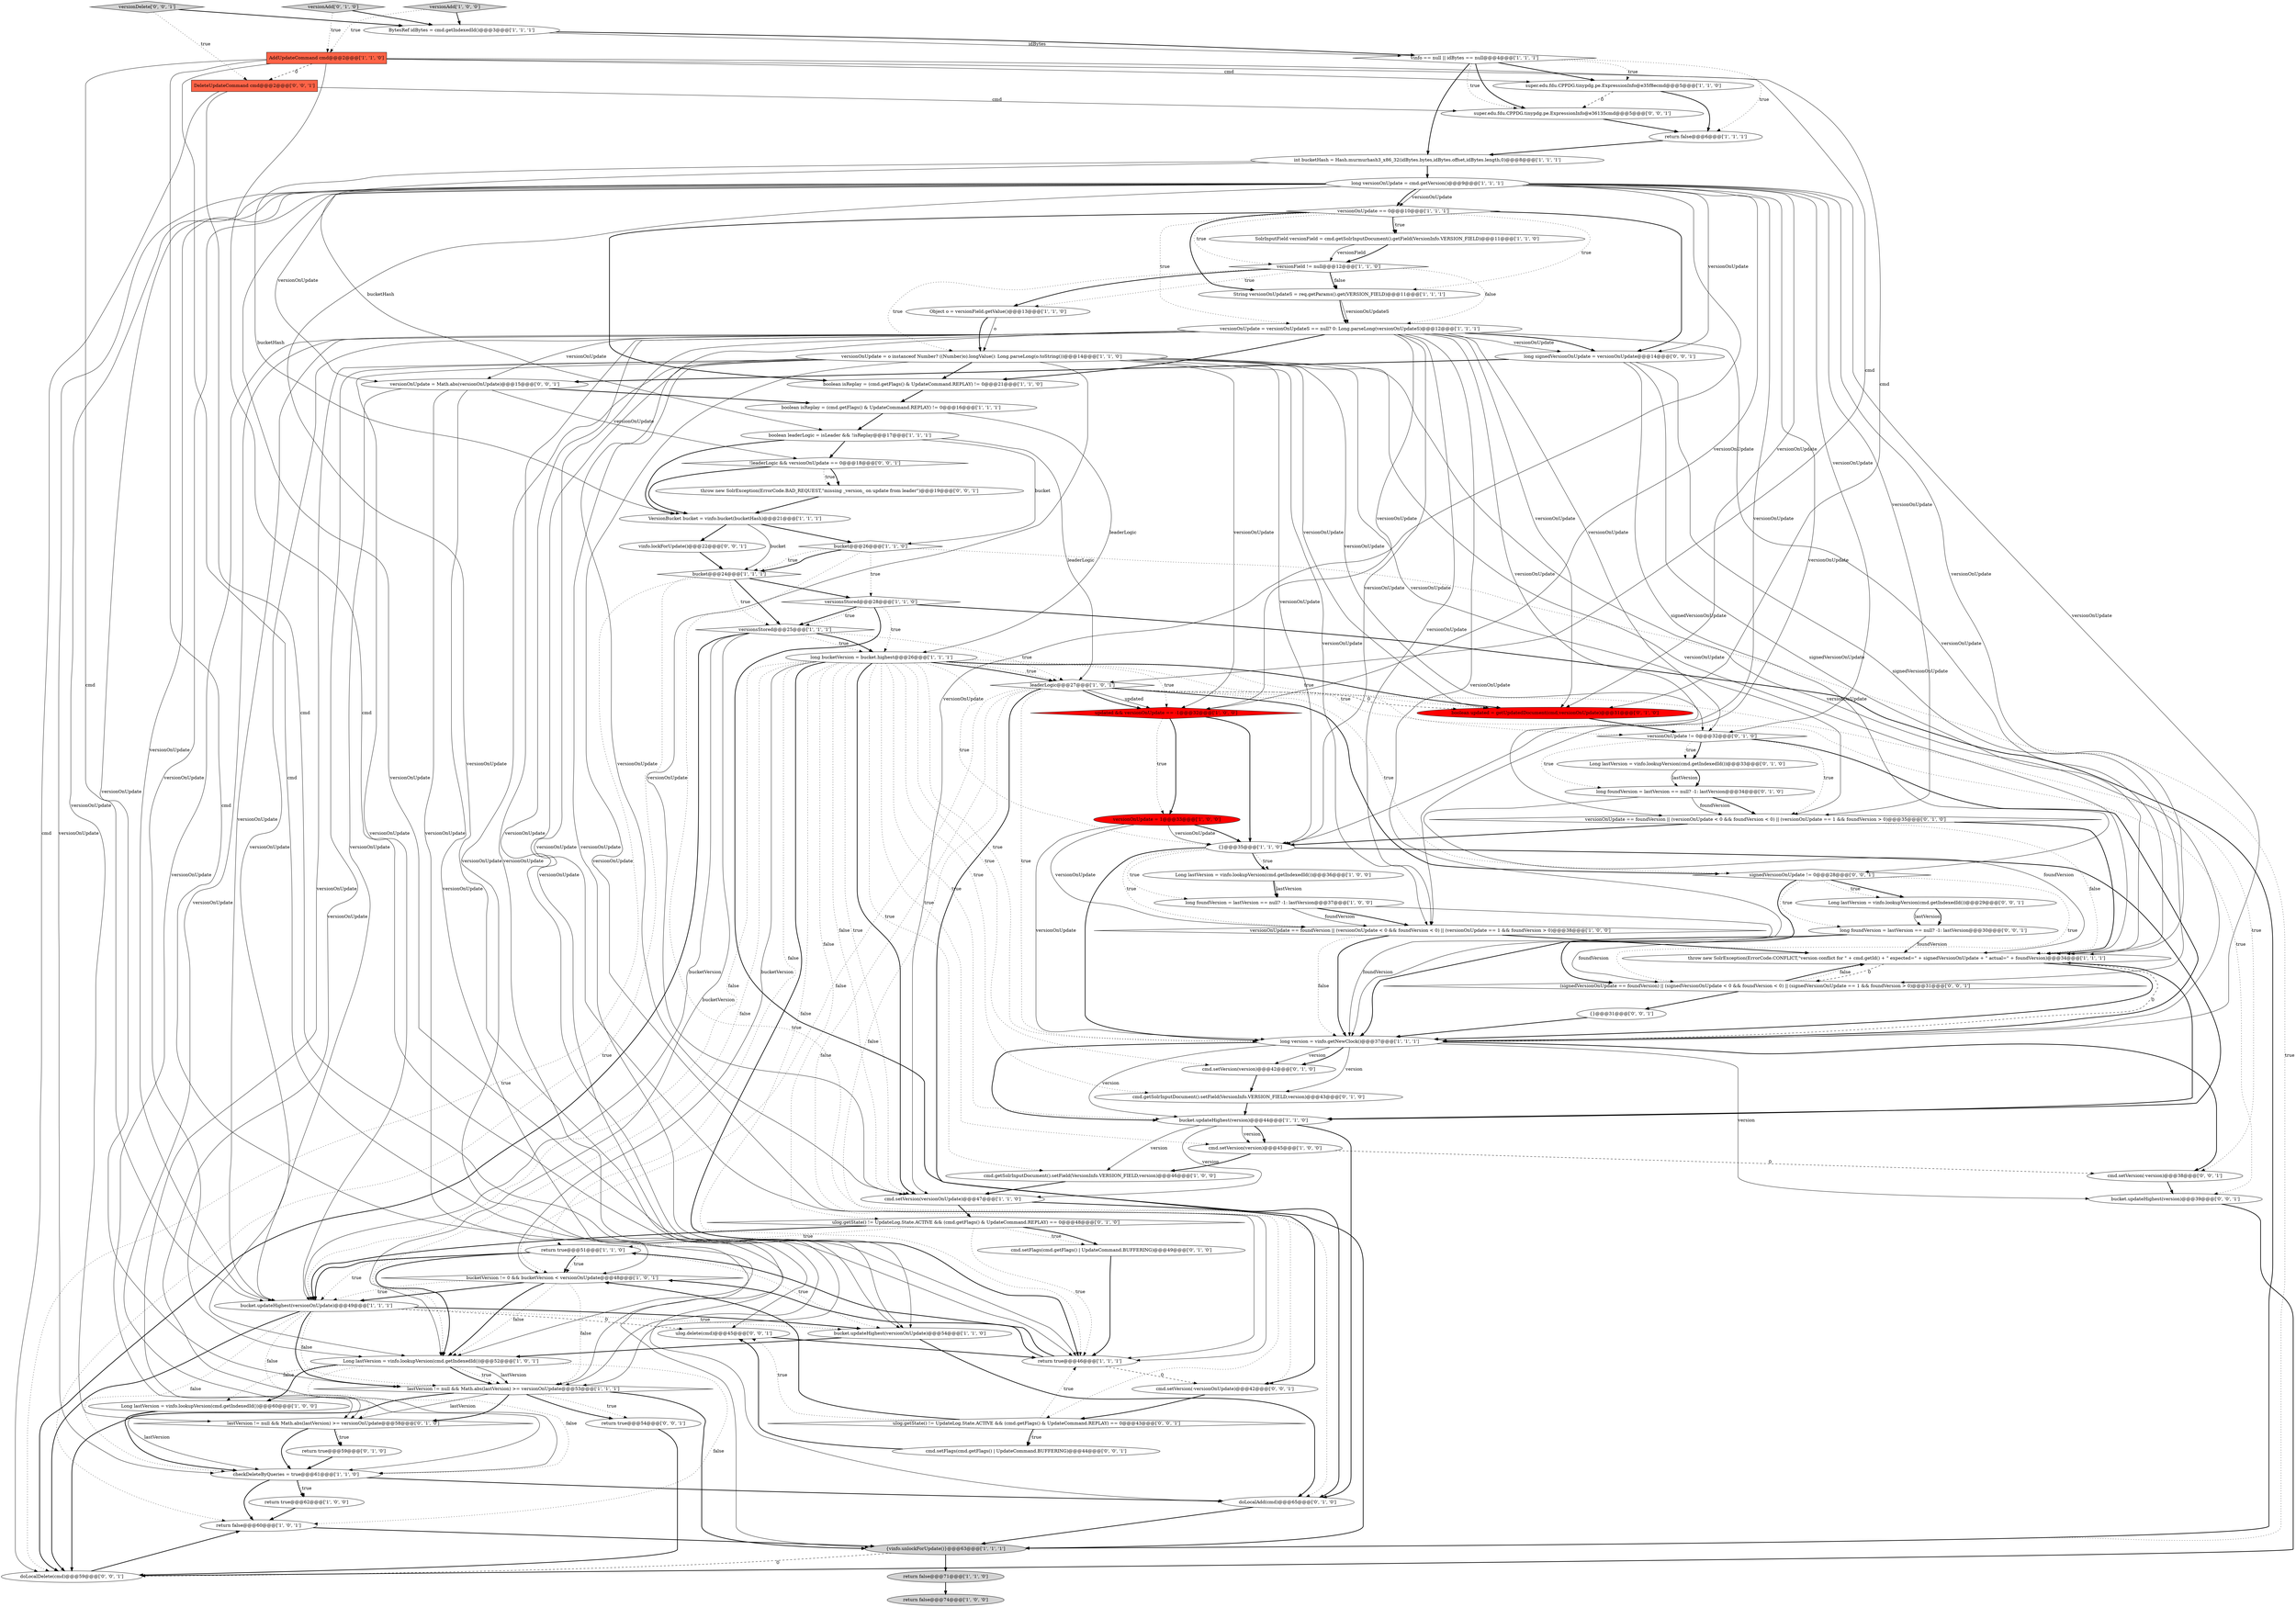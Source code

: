 digraph {
83 [style = filled, label = "!leaderLogic && versionOnUpdate == 0@@@18@@@['0', '0', '1']", fillcolor = white, shape = diamond image = "AAA0AAABBB3BBB"];
40 [style = filled, label = "Object o = versionField.getValue()@@@13@@@['1', '1', '0']", fillcolor = white, shape = ellipse image = "AAA0AAABBB1BBB"];
62 [style = filled, label = "versionOnUpdate != 0@@@32@@@['0', '1', '0']", fillcolor = white, shape = diamond image = "AAA0AAABBB2BBB"];
79 [style = filled, label = "versionOnUpdate = Math.abs(versionOnUpdate)@@@15@@@['0', '0', '1']", fillcolor = white, shape = ellipse image = "AAA0AAABBB3BBB"];
19 [style = filled, label = "Long lastVersion = vinfo.lookupVersion(cmd.getIndexedId())@@@36@@@['1', '0', '0']", fillcolor = white, shape = ellipse image = "AAA0AAABBB1BBB"];
41 [style = filled, label = "return false@@@74@@@['1', '0', '0']", fillcolor = lightgray, shape = ellipse image = "AAA0AAABBB1BBB"];
39 [style = filled, label = "super.edu.fdu.CPPDG.tinypdg.pe.ExpressionInfo@e35f8ecmd@@@5@@@['1', '1', '0']", fillcolor = white, shape = ellipse image = "AAA0AAABBB1BBB"];
66 [style = filled, label = "long foundVersion = lastVersion == null? -1: lastVersion@@@30@@@['0', '0', '1']", fillcolor = white, shape = ellipse image = "AAA0AAABBB3BBB"];
2 [style = filled, label = "BytesRef idBytes = cmd.getIndexedId()@@@3@@@['1', '1', '1']", fillcolor = white, shape = ellipse image = "AAA0AAABBB1BBB"];
16 [style = filled, label = "versionOnUpdate = 1@@@33@@@['1', '0', '0']", fillcolor = red, shape = ellipse image = "AAA1AAABBB1BBB"];
13 [style = filled, label = "versionOnUpdate == 0@@@10@@@['1', '1', '1']", fillcolor = white, shape = diamond image = "AAA0AAABBB1BBB"];
42 [style = filled, label = "updated && versionOnUpdate == -1@@@32@@@['1', '0', '0']", fillcolor = red, shape = diamond image = "AAA1AAABBB1BBB"];
76 [style = filled, label = "ulog.delete(cmd)@@@45@@@['0', '0', '1']", fillcolor = white, shape = ellipse image = "AAA0AAABBB3BBB"];
45 [style = filled, label = "lastVersion != null && Math.abs(lastVersion) >= versionOnUpdate@@@53@@@['1', '1', '1']", fillcolor = white, shape = diamond image = "AAA0AAABBB1BBB"];
77 [style = filled, label = "ulog.getState() != UpdateLog.State.ACTIVE && (cmd.getFlags() & UpdateCommand.REPLAY) == 0@@@43@@@['0', '0', '1']", fillcolor = white, shape = diamond image = "AAA0AAABBB3BBB"];
46 [style = filled, label = "{vinfo.unlockForUpdate()}@@@63@@@['1', '1', '1']", fillcolor = lightgray, shape = ellipse image = "AAA0AAABBB1BBB"];
71 [style = filled, label = "cmd.setVersion(-versionOnUpdate)@@@42@@@['0', '0', '1']", fillcolor = white, shape = ellipse image = "AAA0AAABBB3BBB"];
70 [style = filled, label = "long signedVersionOnUpdate = versionOnUpdate@@@14@@@['0', '0', '1']", fillcolor = white, shape = ellipse image = "AAA0AAABBB3BBB"];
6 [style = filled, label = "boolean leaderLogic = isLeader && !isReplay@@@17@@@['1', '1', '1']", fillcolor = white, shape = ellipse image = "AAA0AAABBB1BBB"];
17 [style = filled, label = "{}@@@35@@@['1', '1', '0']", fillcolor = white, shape = ellipse image = "AAA0AAABBB1BBB"];
33 [style = filled, label = "return false@@@60@@@['1', '0', '1']", fillcolor = white, shape = ellipse image = "AAA0AAABBB1BBB"];
20 [style = filled, label = "String versionOnUpdateS = req.getParams().get(VERSION_FIELD)@@@11@@@['1', '1', '1']", fillcolor = white, shape = ellipse image = "AAA0AAABBB1BBB"];
12 [style = filled, label = "versionField != null@@@12@@@['1', '1', '0']", fillcolor = white, shape = diamond image = "AAA0AAABBB1BBB"];
48 [style = filled, label = "int bucketHash = Hash.murmurhash3_x86_32(idBytes.bytes,idBytes.offset,idBytes.length,0)@@@8@@@['1', '1', '1']", fillcolor = white, shape = ellipse image = "AAA0AAABBB1BBB"];
59 [style = filled, label = "versionAdd['0', '1', '0']", fillcolor = lightgray, shape = diamond image = "AAA0AAABBB2BBB"];
72 [style = filled, label = "versionDelete['0', '0', '1']", fillcolor = lightgray, shape = diamond image = "AAA0AAABBB3BBB"];
24 [style = filled, label = "Long lastVersion = vinfo.lookupVersion(cmd.getIndexedId())@@@60@@@['1', '0', '0']", fillcolor = white, shape = ellipse image = "AAA0AAABBB1BBB"];
82 [style = filled, label = "return true@@@54@@@['0', '0', '1']", fillcolor = white, shape = ellipse image = "AAA0AAABBB3BBB"];
38 [style = filled, label = "cmd.setVersion(version)@@@45@@@['1', '0', '0']", fillcolor = white, shape = ellipse image = "AAA0AAABBB1BBB"];
11 [style = filled, label = "long foundVersion = lastVersion == null? -1: lastVersion@@@37@@@['1', '0', '0']", fillcolor = white, shape = ellipse image = "AAA0AAABBB1BBB"];
0 [style = filled, label = "return true@@@51@@@['1', '1', '0']", fillcolor = white, shape = ellipse image = "AAA0AAABBB1BBB"];
1 [style = filled, label = "bucket.updateHighest(versionOnUpdate)@@@54@@@['1', '1', '0']", fillcolor = white, shape = ellipse image = "AAA0AAABBB1BBB"];
37 [style = filled, label = "VersionBucket bucket = vinfo.bucket(bucketHash)@@@21@@@['1', '1', '1']", fillcolor = white, shape = ellipse image = "AAA0AAABBB1BBB"];
56 [style = filled, label = "cmd.setVersion(version)@@@42@@@['0', '1', '0']", fillcolor = white, shape = ellipse image = "AAA0AAABBB2BBB"];
23 [style = filled, label = "boolean isReplay = (cmd.getFlags() & UpdateCommand.REPLAY) != 0@@@21@@@['1', '1', '0']", fillcolor = white, shape = ellipse image = "AAA0AAABBB1BBB"];
73 [style = filled, label = "super.edu.fdu.CPPDG.tinypdg.pe.ExpressionInfo@e36135cmd@@@5@@@['0', '0', '1']", fillcolor = white, shape = ellipse image = "AAA0AAABBB3BBB"];
7 [style = filled, label = "vinfo == null || idBytes == null@@@4@@@['1', '1', '1']", fillcolor = white, shape = diamond image = "AAA0AAABBB1BBB"];
15 [style = filled, label = "versionAdd['1', '0', '0']", fillcolor = lightgray, shape = diamond image = "AAA0AAABBB1BBB"];
9 [style = filled, label = "return false@@@71@@@['1', '1', '0']", fillcolor = lightgray, shape = ellipse image = "AAA0AAABBB1BBB"];
50 [style = filled, label = "versionsStored@@@25@@@['1', '1', '1']", fillcolor = white, shape = diamond image = "AAA0AAABBB1BBB"];
68 [style = filled, label = "DeleteUpdateCommand cmd@@@2@@@['0', '0', '1']", fillcolor = tomato, shape = box image = "AAA0AAABBB3BBB"];
36 [style = filled, label = "leaderLogic@@@27@@@['1', '0', '1']", fillcolor = white, shape = diamond image = "AAA0AAABBB1BBB"];
61 [style = filled, label = "boolean updated = getUpdatedDocument(cmd,versionOnUpdate)@@@31@@@['0', '1', '0']", fillcolor = red, shape = ellipse image = "AAA1AAABBB2BBB"];
26 [style = filled, label = "versionOnUpdate == foundVersion || (versionOnUpdate < 0 && foundVersion < 0) || (versionOnUpdate == 1 && foundVersion > 0)@@@38@@@['1', '0', '0']", fillcolor = white, shape = diamond image = "AAA0AAABBB1BBB"];
54 [style = filled, label = "Long lastVersion = vinfo.lookupVersion(cmd.getIndexedId())@@@33@@@['0', '1', '0']", fillcolor = white, shape = ellipse image = "AAA0AAABBB2BBB"];
53 [style = filled, label = "cmd.setFlags(cmd.getFlags() | UpdateCommand.BUFFERING)@@@49@@@['0', '1', '0']", fillcolor = white, shape = ellipse image = "AAA0AAABBB2BBB"];
8 [style = filled, label = "versionOnUpdate = o instanceof Number? ((Number)o).longValue(): Long.parseLong(o.toString())@@@14@@@['1', '1', '0']", fillcolor = white, shape = ellipse image = "AAA0AAABBB1BBB"];
57 [style = filled, label = "lastVersion != null && Math.abs(lastVersion) >= versionOnUpdate@@@58@@@['0', '1', '0']", fillcolor = white, shape = diamond image = "AAA0AAABBB2BBB"];
75 [style = filled, label = "vinfo.lockForUpdate()@@@22@@@['0', '0', '1']", fillcolor = white, shape = ellipse image = "AAA0AAABBB3BBB"];
84 [style = filled, label = "bucket.updateHighest(version)@@@39@@@['0', '0', '1']", fillcolor = white, shape = ellipse image = "AAA0AAABBB3BBB"];
63 [style = filled, label = "doLocalAdd(cmd)@@@65@@@['0', '1', '0']", fillcolor = white, shape = ellipse image = "AAA0AAABBB2BBB"];
32 [style = filled, label = "cmd.setVersion(versionOnUpdate)@@@47@@@['1', '1', '0']", fillcolor = white, shape = ellipse image = "AAA0AAABBB1BBB"];
3 [style = filled, label = "long bucketVersion = bucket.highest@@@26@@@['1', '1', '1']", fillcolor = white, shape = ellipse image = "AAA0AAABBB1BBB"];
27 [style = filled, label = "throw new SolrException(ErrorCode.CONFLICT,\"version conflict for \" + cmd.getId() + \" expected=\" + signedVersionOnUpdate + \" actual=\" + foundVersion)@@@34@@@['1', '1', '1']", fillcolor = white, shape = ellipse image = "AAA0AAABBB1BBB"];
31 [style = filled, label = "bucket@@@24@@@['1', '1', '1']", fillcolor = white, shape = diamond image = "AAA0AAABBB1BBB"];
43 [style = filled, label = "versionOnUpdate = versionOnUpdateS == null? 0: Long.parseLong(versionOnUpdateS)@@@12@@@['1', '1', '1']", fillcolor = white, shape = ellipse image = "AAA0AAABBB1BBB"];
74 [style = filled, label = "Long lastVersion = vinfo.lookupVersion(cmd.getIndexedId())@@@29@@@['0', '0', '1']", fillcolor = white, shape = ellipse image = "AAA0AAABBB3BBB"];
10 [style = filled, label = "return true@@@46@@@['1', '1', '1']", fillcolor = white, shape = ellipse image = "AAA0AAABBB1BBB"];
51 [style = filled, label = "return true@@@59@@@['0', '1', '0']", fillcolor = white, shape = ellipse image = "AAA0AAABBB2BBB"];
80 [style = filled, label = "cmd.setFlags(cmd.getFlags() | UpdateCommand.BUFFERING)@@@44@@@['0', '0', '1']", fillcolor = white, shape = ellipse image = "AAA0AAABBB3BBB"];
69 [style = filled, label = "doLocalDelete(cmd)@@@59@@@['0', '0', '1']", fillcolor = white, shape = ellipse image = "AAA0AAABBB3BBB"];
49 [style = filled, label = "boolean isReplay = (cmd.getFlags() & UpdateCommand.REPLAY) != 0@@@16@@@['1', '1', '1']", fillcolor = white, shape = ellipse image = "AAA0AAABBB1BBB"];
28 [style = filled, label = "AddUpdateCommand cmd@@@2@@@['1', '1', '0']", fillcolor = tomato, shape = box image = "AAA0AAABBB1BBB"];
64 [style = filled, label = "cmd.setVersion(-version)@@@38@@@['0', '0', '1']", fillcolor = white, shape = ellipse image = "AAA0AAABBB3BBB"];
55 [style = filled, label = "long foundVersion = lastVersion == null? -1: lastVersion@@@34@@@['0', '1', '0']", fillcolor = white, shape = ellipse image = "AAA0AAABBB2BBB"];
18 [style = filled, label = "versionsStored@@@28@@@['1', '1', '0']", fillcolor = white, shape = diamond image = "AAA0AAABBB1BBB"];
5 [style = filled, label = "bucketVersion != 0 && bucketVersion < versionOnUpdate@@@48@@@['1', '0', '1']", fillcolor = white, shape = diamond image = "AAA0AAABBB1BBB"];
81 [style = filled, label = "throw new SolrException(ErrorCode.BAD_REQUEST,\"missing _version_ on update from leader\")@@@19@@@['0', '0', '1']", fillcolor = white, shape = ellipse image = "AAA0AAABBB3BBB"];
47 [style = filled, label = "checkDeleteByQueries = true@@@61@@@['1', '1', '0']", fillcolor = white, shape = ellipse image = "AAA0AAABBB1BBB"];
60 [style = filled, label = "versionOnUpdate == foundVersion || (versionOnUpdate < 0 && foundVersion < 0) || (versionOnUpdate == 1 && foundVersion > 0)@@@35@@@['0', '1', '0']", fillcolor = white, shape = diamond image = "AAA0AAABBB2BBB"];
44 [style = filled, label = "bucket@@@26@@@['1', '1', '0']", fillcolor = white, shape = diamond image = "AAA0AAABBB1BBB"];
52 [style = filled, label = "ulog.getState() != UpdateLog.State.ACTIVE && (cmd.getFlags() & UpdateCommand.REPLAY) == 0@@@48@@@['0', '1', '0']", fillcolor = white, shape = diamond image = "AAA0AAABBB2BBB"];
67 [style = filled, label = "(signedVersionOnUpdate == foundVersion) || (signedVersionOnUpdate < 0 && foundVersion < 0) || (signedVersionOnUpdate == 1 && foundVersion > 0)@@@31@@@['0', '0', '1']", fillcolor = white, shape = diamond image = "AAA0AAABBB3BBB"];
65 [style = filled, label = "{}@@@31@@@['0', '0', '1']", fillcolor = white, shape = ellipse image = "AAA0AAABBB3BBB"];
29 [style = filled, label = "long versionOnUpdate = cmd.getVersion()@@@9@@@['1', '1', '1']", fillcolor = white, shape = ellipse image = "AAA0AAABBB1BBB"];
22 [style = filled, label = "return true@@@62@@@['1', '0', '0']", fillcolor = white, shape = ellipse image = "AAA0AAABBB1BBB"];
25 [style = filled, label = "long version = vinfo.getNewClock()@@@37@@@['1', '1', '1']", fillcolor = white, shape = ellipse image = "AAA0AAABBB1BBB"];
14 [style = filled, label = "bucket.updateHighest(versionOnUpdate)@@@49@@@['1', '1', '1']", fillcolor = white, shape = ellipse image = "AAA0AAABBB1BBB"];
21 [style = filled, label = "return false@@@6@@@['1', '1', '1']", fillcolor = white, shape = ellipse image = "AAA0AAABBB1BBB"];
34 [style = filled, label = "Long lastVersion = vinfo.lookupVersion(cmd.getIndexedId())@@@52@@@['1', '0', '1']", fillcolor = white, shape = ellipse image = "AAA0AAABBB1BBB"];
4 [style = filled, label = "cmd.getSolrInputDocument().setField(VersionInfo.VERSION_FIELD,version)@@@46@@@['1', '0', '0']", fillcolor = white, shape = ellipse image = "AAA0AAABBB1BBB"];
35 [style = filled, label = "SolrInputField versionField = cmd.getSolrInputDocument().getField(VersionInfo.VERSION_FIELD)@@@11@@@['1', '1', '0']", fillcolor = white, shape = ellipse image = "AAA0AAABBB1BBB"];
58 [style = filled, label = "cmd.getSolrInputDocument().setField(VersionInfo.VERSION_FIELD,version)@@@43@@@['0', '1', '0']", fillcolor = white, shape = ellipse image = "AAA0AAABBB2BBB"];
30 [style = filled, label = "bucket.updateHighest(version)@@@44@@@['1', '1', '0']", fillcolor = white, shape = ellipse image = "AAA0AAABBB1BBB"];
78 [style = filled, label = "signedVersionOnUpdate != 0@@@28@@@['0', '0', '1']", fillcolor = white, shape = diamond image = "AAA0AAABBB3BBB"];
54->55 [style = bold, label=""];
17->25 [style = bold, label=""];
5->45 [style = dotted, label="false"];
28->61 [style = solid, label="cmd"];
8->45 [style = solid, label="versionOnUpdate"];
12->40 [style = dotted, label="true"];
0->5 [style = dotted, label="true"];
34->45 [style = dotted, label="true"];
19->11 [style = solid, label="lastVersion"];
32->52 [style = bold, label=""];
12->8 [style = dotted, label="true"];
48->29 [style = bold, label=""];
62->54 [style = bold, label=""];
25->30 [style = bold, label=""];
58->30 [style = bold, label=""];
50->3 [style = dotted, label="true"];
13->20 [style = dotted, label="true"];
38->4 [style = bold, label=""];
29->14 [style = solid, label="versionOnUpdate"];
21->48 [style = bold, label=""];
3->14 [style = dotted, label="false"];
73->21 [style = bold, label=""];
83->81 [style = dotted, label="true"];
8->17 [style = solid, label="versionOnUpdate"];
19->11 [style = bold, label=""];
77->80 [style = bold, label=""];
26->25 [style = dotted, label="false"];
28->63 [style = solid, label="cmd"];
45->82 [style = bold, label=""];
36->71 [style = dotted, label="false"];
7->48 [style = bold, label=""];
7->39 [style = dotted, label="true"];
29->61 [style = solid, label="versionOnUpdate"];
8->34 [style = solid, label="versionOnUpdate"];
47->33 [style = bold, label=""];
43->23 [style = bold, label=""];
3->25 [style = dotted, label="true"];
79->49 [style = bold, label=""];
3->0 [style = dotted, label="false"];
25->30 [style = solid, label="version"];
57->51 [style = dotted, label="true"];
36->77 [style = dotted, label="false"];
13->35 [style = dotted, label="true"];
72->68 [style = dotted, label="true"];
5->34 [style = bold, label=""];
38->64 [style = dashed, label="0"];
45->57 [style = bold, label=""];
8->27 [style = solid, label="versionOnUpdate"];
47->22 [style = bold, label=""];
31->50 [style = bold, label=""];
3->52 [style = dotted, label="false"];
12->40 [style = bold, label=""];
50->14 [style = solid, label="bucketVersion"];
40->8 [style = bold, label=""];
3->36 [style = bold, label=""];
0->14 [style = bold, label=""];
34->24 [style = bold, label=""];
52->14 [style = bold, label=""];
37->31 [style = solid, label="bucket"];
27->67 [style = dashed, label="0"];
40->8 [style = solid, label="o"];
33->46 [style = bold, label=""];
43->1 [style = solid, label="versionOnUpdate"];
28->39 [style = solid, label="cmd"];
16->26 [style = solid, label="versionOnUpdate"];
51->47 [style = bold, label=""];
13->70 [style = bold, label=""];
70->79 [style = bold, label=""];
18->3 [style = dotted, label="true"];
36->25 [style = dotted, label="true"];
54->55 [style = solid, label="lastVersion"];
20->43 [style = bold, label=""];
18->46 [style = bold, label=""];
14->76 [style = dashed, label="0"];
43->60 [style = solid, label="versionOnUpdate"];
55->27 [style = solid, label="foundVersion"];
29->70 [style = solid, label="versionOnUpdate"];
28->46 [style = solid, label="cmd"];
6->83 [style = bold, label=""];
27->25 [style = bold, label=""];
43->25 [style = solid, label="versionOnUpdate"];
35->12 [style = bold, label=""];
60->17 [style = bold, label=""];
7->73 [style = bold, label=""];
43->70 [style = bold, label=""];
3->42 [style = dotted, label="true"];
3->32 [style = dotted, label="false"];
64->84 [style = bold, label=""];
55->60 [style = bold, label=""];
37->75 [style = bold, label=""];
67->27 [style = bold, label=""];
43->32 [style = solid, label="versionOnUpdate"];
23->49 [style = bold, label=""];
17->26 [style = dotted, label="true"];
81->37 [style = bold, label=""];
28->10 [style = solid, label="cmd"];
70->67 [style = solid, label="signedVersionOnUpdate"];
36->42 [style = solid, label="updated"];
22->33 [style = bold, label=""];
72->2 [style = bold, label=""];
36->71 [style = bold, label=""];
50->69 [style = bold, label=""];
29->26 [style = solid, label="versionOnUpdate"];
11->26 [style = solid, label="foundVersion"];
8->23 [style = bold, label=""];
36->5 [style = dotted, label="false"];
57->51 [style = bold, label=""];
66->67 [style = bold, label=""];
44->46 [style = dotted, label="true"];
79->45 [style = solid, label="versionOnUpdate"];
27->30 [style = bold, label=""];
62->25 [style = bold, label=""];
34->24 [style = dotted, label="false"];
50->3 [style = bold, label=""];
3->30 [style = dotted, label="true"];
77->76 [style = dotted, label="true"];
28->36 [style = solid, label="cmd"];
43->10 [style = solid, label="versionOnUpdate"];
24->47 [style = solid, label="lastVersion"];
16->17 [style = bold, label=""];
76->10 [style = bold, label=""];
47->63 [style = bold, label=""];
50->36 [style = dotted, label="true"];
30->38 [style = solid, label="version"];
31->33 [style = dotted, label="true"];
3->61 [style = bold, label=""];
68->69 [style = solid, label="cmd"];
2->7 [style = solid, label="idBytes"];
24->47 [style = bold, label=""];
84->69 [style = bold, label=""];
8->47 [style = solid, label="versionOnUpdate"];
18->50 [style = bold, label=""];
43->62 [style = solid, label="versionOnUpdate"];
29->13 [style = solid, label="versionOnUpdate"];
43->42 [style = solid, label="versionOnUpdate"];
50->34 [style = solid, label="bucketVersion"];
3->10 [style = bold, label=""];
34->45 [style = solid, label="lastVersion"];
48->37 [style = solid, label="bucketHash"];
66->27 [style = solid, label="foundVersion"];
26->27 [style = bold, label=""];
0->34 [style = bold, label=""];
43->47 [style = solid, label="versionOnUpdate"];
56->58 [style = bold, label=""];
83->81 [style = bold, label=""];
3->58 [style = dotted, label="true"];
83->37 [style = bold, label=""];
7->73 [style = dotted, label="true"];
67->27 [style = dotted, label="false"];
36->84 [style = dotted, label="true"];
68->73 [style = solid, label="cmd"];
36->78 [style = bold, label=""];
10->0 [style = bold, label=""];
77->80 [style = dotted, label="true"];
79->5 [style = solid, label="versionOnUpdate"];
14->69 [style = bold, label=""];
44->18 [style = dotted, label="true"];
10->71 [style = dashed, label="0"];
5->34 [style = dotted, label="false"];
3->34 [style = dotted, label="false"];
8->1 [style = solid, label="versionOnUpdate"];
44->31 [style = dotted, label="true"];
80->76 [style = bold, label=""];
3->17 [style = dotted, label="true"];
42->16 [style = dotted, label="true"];
29->60 [style = solid, label="versionOnUpdate"];
45->46 [style = bold, label=""];
28->14 [style = solid, label="cmd"];
79->83 [style = solid, label="versionOnUpdate"];
0->14 [style = dotted, label="true"];
52->0 [style = dotted, label="true"];
14->1 [style = dotted, label="true"];
7->21 [style = dotted, label="true"];
25->84 [style = solid, label="version"];
53->10 [style = bold, label=""];
1->63 [style = bold, label=""];
25->64 [style = bold, label=""];
62->60 [style = dotted, label="true"];
39->73 [style = dashed, label="0"];
29->17 [style = solid, label="versionOnUpdate"];
36->42 [style = bold, label=""];
11->26 [style = bold, label=""];
43->27 [style = solid, label="versionOnUpdate"];
78->25 [style = bold, label=""];
8->60 [style = solid, label="versionOnUpdate"];
65->25 [style = bold, label=""];
68->76 [style = solid, label="cmd"];
79->14 [style = solid, label="versionOnUpdate"];
3->56 [style = dotted, label="true"];
46->9 [style = bold, label=""];
32->46 [style = bold, label=""];
78->74 [style = bold, label=""];
62->55 [style = dotted, label="true"];
43->34 [style = solid, label="versionOnUpdate"];
31->69 [style = dotted, label="true"];
25->56 [style = solid, label="version"];
43->45 [style = solid, label="versionOnUpdate"];
29->10 [style = solid, label="versionOnUpdate"];
8->42 [style = solid, label="versionOnUpdate"];
29->42 [style = solid, label="versionOnUpdate"];
29->79 [style = solid, label="versionOnUpdate"];
43->79 [style = solid, label="versionOnUpdate"];
29->27 [style = solid, label="versionOnUpdate"];
12->20 [style = bold, label=""];
42->16 [style = bold, label=""];
29->57 [style = solid, label="versionOnUpdate"];
66->67 [style = solid, label="foundVersion"];
18->50 [style = dotted, label="true"];
29->62 [style = solid, label="versionOnUpdate"];
29->1 [style = solid, label="versionOnUpdate"];
29->25 [style = solid, label="versionOnUpdate"];
8->26 [style = solid, label="versionOnUpdate"];
8->62 [style = solid, label="versionOnUpdate"];
52->53 [style = dotted, label="true"];
30->63 [style = bold, label=""];
74->66 [style = solid, label="lastVersion"];
6->37 [style = bold, label=""];
74->66 [style = bold, label=""];
29->45 [style = solid, label="versionOnUpdate"];
39->21 [style = bold, label=""];
3->10 [style = dotted, label="false"];
20->43 [style = solid, label="versionOnUpdateS"];
15->28 [style = dotted, label="true"];
1->34 [style = bold, label=""];
34->33 [style = dotted, label="false"];
14->57 [style = dotted, label="false"];
63->46 [style = bold, label=""];
10->5 [style = bold, label=""];
43->14 [style = solid, label="versionOnUpdate"];
59->28 [style = dotted, label="true"];
36->78 [style = dotted, label="true"];
47->22 [style = dotted, label="true"];
45->57 [style = solid, label="lastVersion"];
7->39 [style = bold, label=""];
3->38 [style = dotted, label="true"];
3->61 [style = dotted, label="true"];
25->27 [style = dashed, label="0"];
55->60 [style = solid, label="foundVersion"];
12->43 [style = dotted, label="false"];
17->19 [style = dotted, label="true"];
37->44 [style = bold, label=""];
30->32 [style = solid, label="version"];
43->61 [style = solid, label="versionOnUpdate"];
57->47 [style = bold, label=""];
43->57 [style = solid, label="versionOnUpdate"];
8->14 [style = solid, label="versionOnUpdate"];
3->62 [style = dotted, label="true"];
25->58 [style = solid, label="version"];
49->6 [style = bold, label=""];
44->31 [style = bold, label=""];
49->3 [style = solid, label="leaderLogic"];
8->32 [style = solid, label="versionOnUpdate"];
61->62 [style = bold, label=""];
60->27 [style = bold, label=""];
0->5 [style = bold, label=""];
0->1 [style = dotted, label="true"];
17->11 [style = dotted, label="true"];
78->67 [style = dotted, label="true"];
30->38 [style = bold, label=""];
43->17 [style = solid, label="versionOnUpdate"];
15->2 [style = bold, label=""];
5->14 [style = dotted, label="true"];
8->61 [style = solid, label="versionOnUpdate"];
6->44 [style = solid, label="bucket"];
52->53 [style = bold, label=""];
77->5 [style = bold, label=""];
16->17 [style = solid, label="versionOnUpdate"];
3->32 [style = dotted, label="true"];
13->12 [style = dotted, label="true"];
14->45 [style = dotted, label="false"];
77->10 [style = dotted, label="true"];
11->25 [style = solid, label="foundVersion"];
25->56 [style = bold, label=""];
3->36 [style = dotted, label="true"];
42->17 [style = bold, label=""];
26->25 [style = bold, label=""];
34->45 [style = bold, label=""];
43->26 [style = solid, label="versionOnUpdate"];
14->47 [style = dotted, label="false"];
3->4 [style = dotted, label="true"];
31->18 [style = bold, label=""];
45->82 [style = dotted, label="true"];
17->30 [style = bold, label=""];
45->69 [style = bold, label=""];
5->14 [style = bold, label=""];
46->69 [style = dashed, label="0"];
14->45 [style = bold, label=""];
67->65 [style = bold, label=""];
17->19 [style = bold, label=""];
13->43 [style = dotted, label="true"];
8->57 [style = solid, label="versionOnUpdate"];
14->1 [style = bold, label=""];
8->10 [style = solid, label="versionOnUpdate"];
34->47 [style = dotted, label="false"];
18->63 [style = bold, label=""];
12->20 [style = dotted, label="false"];
36->64 [style = dotted, label="true"];
9->41 [style = bold, label=""];
70->78 [style = solid, label="signedVersionOnUpdate"];
8->25 [style = solid, label="versionOnUpdate"];
44->63 [style = dotted, label="true"];
43->70 [style = solid, label="versionOnUpdate"];
78->74 [style = dotted, label="true"];
71->77 [style = bold, label=""];
69->33 [style = bold, label=""];
31->50 [style = dotted, label="true"];
82->69 [style = bold, label=""];
16->25 [style = solid, label="versionOnUpdate"];
36->61 [style = dashed, label="0"];
29->34 [style = solid, label="versionOnUpdate"];
62->54 [style = dotted, label="true"];
48->6 [style = solid, label="bucketHash"];
3->5 [style = solid, label="bucketVersion"];
13->23 [style = bold, label=""];
59->2 [style = bold, label=""];
60->27 [style = dotted, label="false"];
75->31 [style = bold, label=""];
29->47 [style = solid, label="versionOnUpdate"];
52->10 [style = dotted, label="true"];
70->27 [style = solid, label="signedVersionOnUpdate"];
2->7 [style = bold, label=""];
3->32 [style = bold, label=""];
30->4 [style = solid, label="version"];
13->35 [style = bold, label=""];
78->66 [style = dotted, label="true"];
29->32 [style = solid, label="versionOnUpdate"];
4->32 [style = bold, label=""];
28->68 [style = dashed, label="0"];
35->12 [style = solid, label="versionField"];
6->36 [style = solid, label="leaderLogic"];
13->20 [style = bold, label=""];
29->13 [style = bold, label=""];
}
